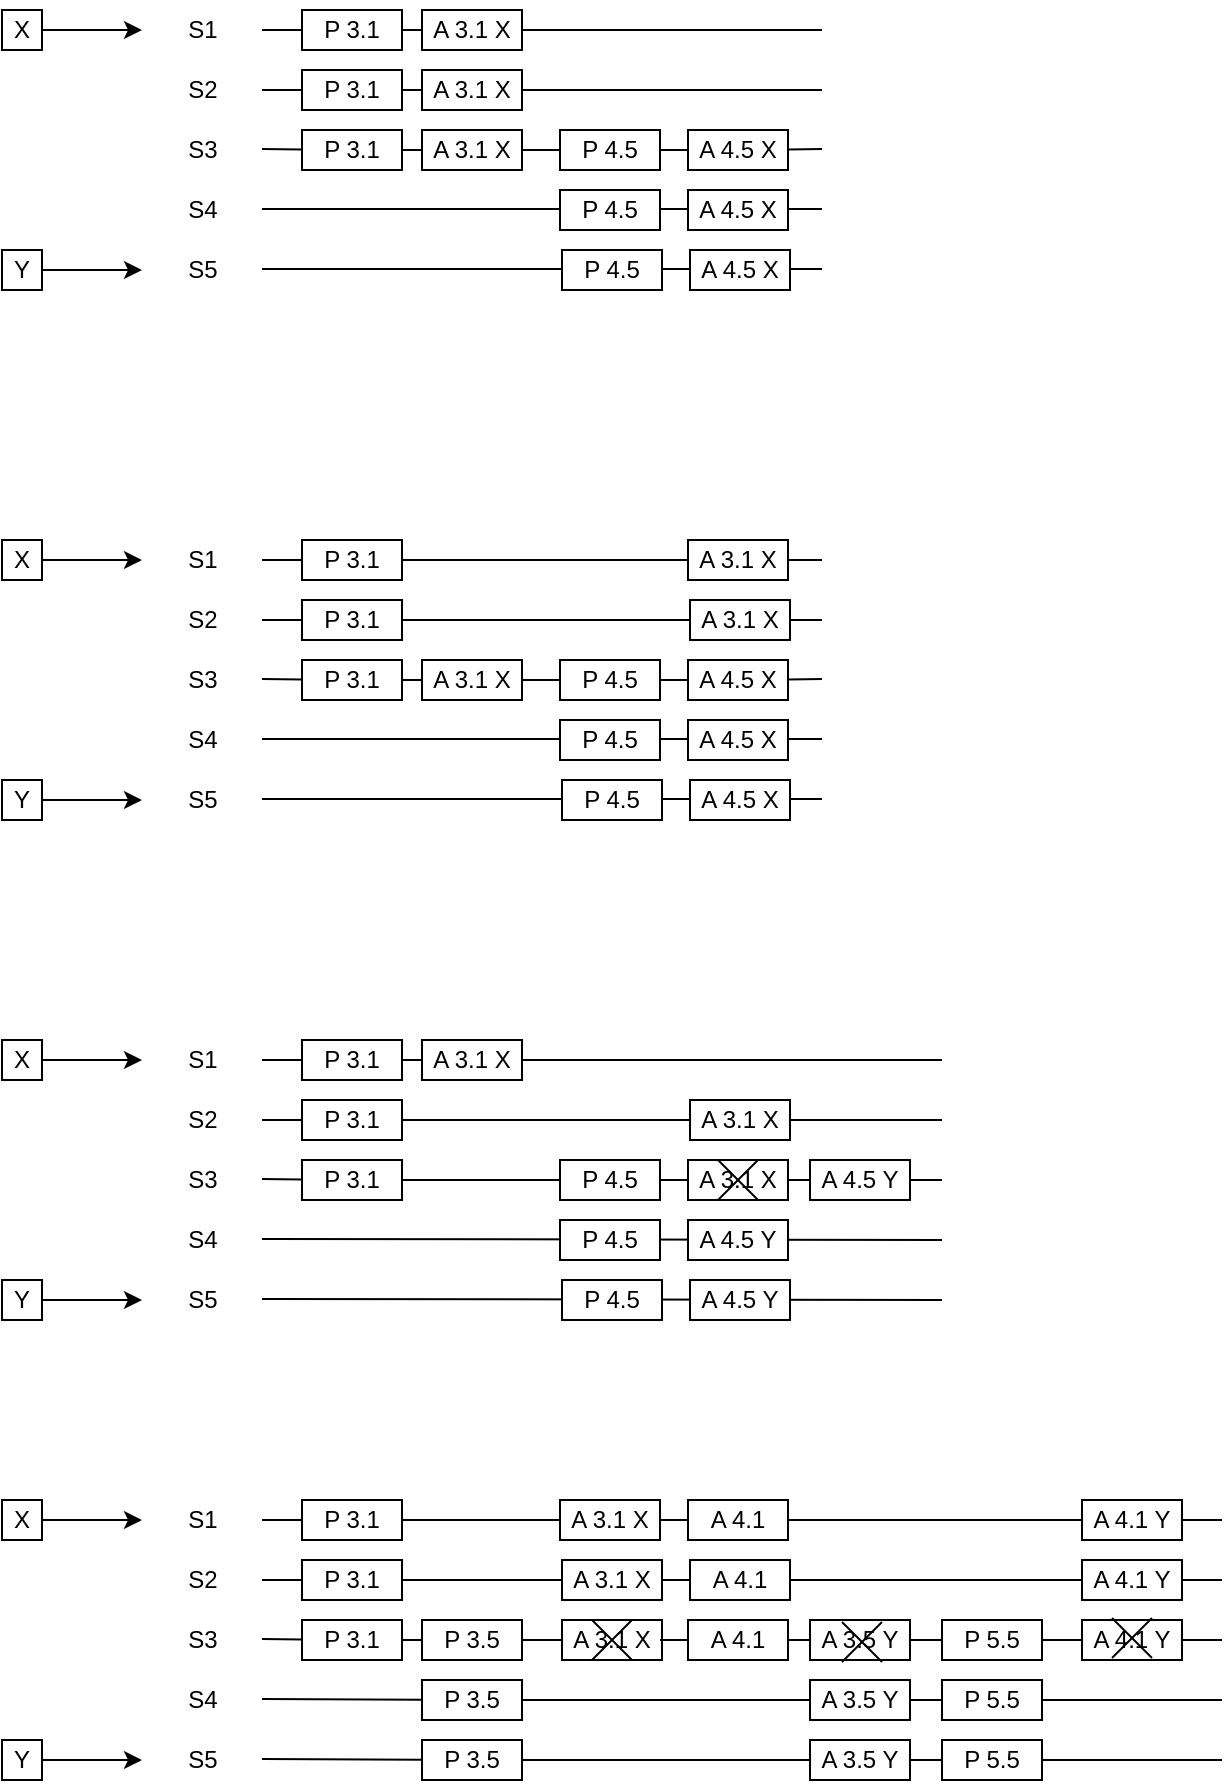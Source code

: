 <mxfile version="24.7.17">
  <diagram name="第 1 页" id="hx4WCAdyTVgNXEJozuN2">
    <mxGraphModel dx="854" dy="578" grid="1" gridSize="10" guides="1" tooltips="1" connect="1" arrows="1" fold="1" page="1" pageScale="1" pageWidth="827" pageHeight="1169" math="0" shadow="0">
      <root>
        <mxCell id="0" />
        <mxCell id="1" parent="0" />
        <mxCell id="Ie3UJ3Y90iRiVX0req6u-1" value="" style="endArrow=none;html=1;rounded=0;" edge="1" parent="1" source="Ie3UJ3Y90iRiVX0req6u-3">
          <mxGeometry width="50" height="50" relative="1" as="geometry">
            <mxPoint x="200" y="240" as="sourcePoint" />
            <mxPoint x="480" y="240" as="targetPoint" />
          </mxGeometry>
        </mxCell>
        <mxCell id="Ie3UJ3Y90iRiVX0req6u-2" value="" style="endArrow=none;html=1;rounded=0;" edge="1" parent="1" source="Ie3UJ3Y90iRiVX0req6u-7">
          <mxGeometry width="50" height="50" relative="1" as="geometry">
            <mxPoint x="200" y="270" as="sourcePoint" />
            <mxPoint x="480" y="270" as="targetPoint" />
          </mxGeometry>
        </mxCell>
        <mxCell id="Ie3UJ3Y90iRiVX0req6u-4" value="" style="endArrow=none;html=1;rounded=0;" edge="1" parent="1" target="Ie3UJ3Y90iRiVX0req6u-3">
          <mxGeometry width="50" height="50" relative="1" as="geometry">
            <mxPoint x="200" y="240" as="sourcePoint" />
            <mxPoint x="480" y="240" as="targetPoint" />
          </mxGeometry>
        </mxCell>
        <mxCell id="Ie3UJ3Y90iRiVX0req6u-3" value="P 3.1" style="rounded=0;whiteSpace=wrap;html=1;" vertex="1" parent="1">
          <mxGeometry x="220" y="230" width="50" height="20" as="geometry" />
        </mxCell>
        <mxCell id="Ie3UJ3Y90iRiVX0req6u-5" value="A 3.1 X" style="rounded=0;whiteSpace=wrap;html=1;" vertex="1" parent="1">
          <mxGeometry x="280" y="230" width="50" height="20" as="geometry" />
        </mxCell>
        <mxCell id="Ie3UJ3Y90iRiVX0req6u-8" value="" style="endArrow=none;html=1;rounded=0;" edge="1" parent="1" target="Ie3UJ3Y90iRiVX0req6u-7">
          <mxGeometry width="50" height="50" relative="1" as="geometry">
            <mxPoint x="200" y="270" as="sourcePoint" />
            <mxPoint x="480" y="270" as="targetPoint" />
          </mxGeometry>
        </mxCell>
        <mxCell id="Ie3UJ3Y90iRiVX0req6u-7" value="A 3.1 X" style="rounded=0;whiteSpace=wrap;html=1;" vertex="1" parent="1">
          <mxGeometry x="280" y="260" width="50" height="20" as="geometry" />
        </mxCell>
        <mxCell id="Ie3UJ3Y90iRiVX0req6u-10" value="" style="endArrow=none;html=1;rounded=0;" edge="1" parent="1">
          <mxGeometry width="50" height="50" relative="1" as="geometry">
            <mxPoint x="200" y="329.5" as="sourcePoint" />
            <mxPoint x="480" y="329.5" as="targetPoint" />
          </mxGeometry>
        </mxCell>
        <mxCell id="Ie3UJ3Y90iRiVX0req6u-11" value="" style="endArrow=none;html=1;rounded=0;" edge="1" parent="1">
          <mxGeometry width="50" height="50" relative="1" as="geometry">
            <mxPoint x="200" y="359.5" as="sourcePoint" />
            <mxPoint x="480" y="359.5" as="targetPoint" />
          </mxGeometry>
        </mxCell>
        <mxCell id="Ie3UJ3Y90iRiVX0req6u-6" value="P 3.1" style="rounded=0;whiteSpace=wrap;html=1;" vertex="1" parent="1">
          <mxGeometry x="220" y="260" width="50" height="20" as="geometry" />
        </mxCell>
        <mxCell id="Ie3UJ3Y90iRiVX0req6u-17" value="" style="endArrow=none;html=1;rounded=0;" edge="1" parent="1" source="Ie3UJ3Y90iRiVX0req6u-41">
          <mxGeometry width="50" height="50" relative="1" as="geometry">
            <mxPoint x="200" y="299.5" as="sourcePoint" />
            <mxPoint x="480" y="299.5" as="targetPoint" />
          </mxGeometry>
        </mxCell>
        <mxCell id="Ie3UJ3Y90iRiVX0req6u-18" value="A 3.1 X" style="rounded=0;whiteSpace=wrap;html=1;" vertex="1" parent="1">
          <mxGeometry x="280" y="290" width="50" height="20" as="geometry" />
        </mxCell>
        <mxCell id="Ie3UJ3Y90iRiVX0req6u-19" value="" style="endArrow=none;html=1;rounded=0;" edge="1" parent="1" source="Ie3UJ3Y90iRiVX0req6u-13" target="Ie3UJ3Y90iRiVX0req6u-18">
          <mxGeometry width="50" height="50" relative="1" as="geometry">
            <mxPoint x="200" y="299.5" as="sourcePoint" />
            <mxPoint x="480" y="299.5" as="targetPoint" />
          </mxGeometry>
        </mxCell>
        <mxCell id="Ie3UJ3Y90iRiVX0req6u-21" value="A 4.5 X" style="rounded=0;whiteSpace=wrap;html=1;" vertex="1" parent="1">
          <mxGeometry x="413" y="320" width="50" height="20" as="geometry" />
        </mxCell>
        <mxCell id="Ie3UJ3Y90iRiVX0req6u-22" value="P 4.5" style="rounded=0;whiteSpace=wrap;html=1;" vertex="1" parent="1">
          <mxGeometry x="349" y="320" width="50" height="20" as="geometry" />
        </mxCell>
        <mxCell id="Ie3UJ3Y90iRiVX0req6u-24" value="A 4.5 X" style="rounded=0;whiteSpace=wrap;html=1;" vertex="1" parent="1">
          <mxGeometry x="414" y="350" width="50" height="20" as="geometry" />
        </mxCell>
        <mxCell id="Ie3UJ3Y90iRiVX0req6u-25" value="P 4.5" style="rounded=0;whiteSpace=wrap;html=1;" vertex="1" parent="1">
          <mxGeometry x="350" y="350" width="50" height="20" as="geometry" />
        </mxCell>
        <mxCell id="Ie3UJ3Y90iRiVX0req6u-26" value="S1" style="text;html=1;align=center;verticalAlign=middle;resizable=0;points=[];autosize=1;strokeColor=none;fillColor=none;" vertex="1" parent="1">
          <mxGeometry x="150" y="225" width="40" height="30" as="geometry" />
        </mxCell>
        <mxCell id="Ie3UJ3Y90iRiVX0req6u-30" value="S2" style="text;html=1;align=center;verticalAlign=middle;resizable=0;points=[];autosize=1;strokeColor=none;fillColor=none;" vertex="1" parent="1">
          <mxGeometry x="150" y="255" width="40" height="30" as="geometry" />
        </mxCell>
        <mxCell id="Ie3UJ3Y90iRiVX0req6u-31" value="S3" style="text;html=1;align=center;verticalAlign=middle;resizable=0;points=[];autosize=1;strokeColor=none;fillColor=none;" vertex="1" parent="1">
          <mxGeometry x="150" y="285" width="40" height="30" as="geometry" />
        </mxCell>
        <mxCell id="Ie3UJ3Y90iRiVX0req6u-32" value="S4" style="text;html=1;align=center;verticalAlign=middle;resizable=0;points=[];autosize=1;strokeColor=none;fillColor=none;" vertex="1" parent="1">
          <mxGeometry x="150" y="315" width="40" height="30" as="geometry" />
        </mxCell>
        <mxCell id="Ie3UJ3Y90iRiVX0req6u-33" value="S5" style="text;html=1;align=center;verticalAlign=middle;resizable=0;points=[];autosize=1;strokeColor=none;fillColor=none;" vertex="1" parent="1">
          <mxGeometry x="150" y="345" width="40" height="30" as="geometry" />
        </mxCell>
        <mxCell id="Ie3UJ3Y90iRiVX0req6u-34" value="X" style="rounded=0;whiteSpace=wrap;html=1;" vertex="1" parent="1">
          <mxGeometry x="70" y="230" width="20" height="20" as="geometry" />
        </mxCell>
        <mxCell id="Ie3UJ3Y90iRiVX0req6u-35" value="Y" style="rounded=0;whiteSpace=wrap;html=1;" vertex="1" parent="1">
          <mxGeometry x="70" y="350" width="20" height="20" as="geometry" />
        </mxCell>
        <mxCell id="Ie3UJ3Y90iRiVX0req6u-36" value="" style="endArrow=classic;html=1;rounded=0;exitX=1;exitY=0.5;exitDx=0;exitDy=0;" edge="1" parent="1" source="Ie3UJ3Y90iRiVX0req6u-34">
          <mxGeometry width="50" height="50" relative="1" as="geometry">
            <mxPoint x="200" y="180" as="sourcePoint" />
            <mxPoint x="140" y="240" as="targetPoint" />
          </mxGeometry>
        </mxCell>
        <mxCell id="Ie3UJ3Y90iRiVX0req6u-37" value="" style="endArrow=classic;html=1;rounded=0;exitX=1;exitY=0.5;exitDx=0;exitDy=0;" edge="1" parent="1" source="Ie3UJ3Y90iRiVX0req6u-35">
          <mxGeometry width="50" height="50" relative="1" as="geometry">
            <mxPoint x="100" y="255" as="sourcePoint" />
            <mxPoint x="140" y="360" as="targetPoint" />
          </mxGeometry>
        </mxCell>
        <mxCell id="Ie3UJ3Y90iRiVX0req6u-38" value="" style="endArrow=none;html=1;rounded=0;" edge="1" parent="1" target="Ie3UJ3Y90iRiVX0req6u-13">
          <mxGeometry width="50" height="50" relative="1" as="geometry">
            <mxPoint x="200" y="299.5" as="sourcePoint" />
            <mxPoint x="414" y="300" as="targetPoint" />
          </mxGeometry>
        </mxCell>
        <mxCell id="Ie3UJ3Y90iRiVX0req6u-13" value="P 3.1" style="rounded=0;whiteSpace=wrap;html=1;" vertex="1" parent="1">
          <mxGeometry x="220" y="290" width="50" height="20" as="geometry" />
        </mxCell>
        <mxCell id="Ie3UJ3Y90iRiVX0req6u-40" value="" style="endArrow=none;html=1;rounded=0;" edge="1" parent="1" source="Ie3UJ3Y90iRiVX0req6u-18" target="Ie3UJ3Y90iRiVX0req6u-39">
          <mxGeometry width="50" height="50" relative="1" as="geometry">
            <mxPoint x="330" y="300" as="sourcePoint" />
            <mxPoint x="480" y="299.5" as="targetPoint" />
          </mxGeometry>
        </mxCell>
        <mxCell id="Ie3UJ3Y90iRiVX0req6u-39" value="P 4.5" style="rounded=0;whiteSpace=wrap;html=1;" vertex="1" parent="1">
          <mxGeometry x="349" y="290" width="50" height="20" as="geometry" />
        </mxCell>
        <mxCell id="Ie3UJ3Y90iRiVX0req6u-42" value="" style="endArrow=none;html=1;rounded=0;" edge="1" parent="1" source="Ie3UJ3Y90iRiVX0req6u-39" target="Ie3UJ3Y90iRiVX0req6u-41">
          <mxGeometry width="50" height="50" relative="1" as="geometry">
            <mxPoint x="399" y="300" as="sourcePoint" />
            <mxPoint x="480" y="299.5" as="targetPoint" />
          </mxGeometry>
        </mxCell>
        <mxCell id="Ie3UJ3Y90iRiVX0req6u-41" value="A 4.5 X" style="rounded=0;whiteSpace=wrap;html=1;" vertex="1" parent="1">
          <mxGeometry x="413" y="290" width="50" height="20" as="geometry" />
        </mxCell>
        <mxCell id="Ie3UJ3Y90iRiVX0req6u-43" value="" style="endArrow=none;html=1;rounded=0;" edge="1" parent="1" source="Ie3UJ3Y90iRiVX0req6u-47">
          <mxGeometry width="50" height="50" relative="1" as="geometry">
            <mxPoint x="200" y="505" as="sourcePoint" />
            <mxPoint x="480" y="505" as="targetPoint" />
          </mxGeometry>
        </mxCell>
        <mxCell id="Ie3UJ3Y90iRiVX0req6u-44" value="" style="endArrow=none;html=1;rounded=0;" edge="1" parent="1" source="Ie3UJ3Y90iRiVX0req6u-49">
          <mxGeometry width="50" height="50" relative="1" as="geometry">
            <mxPoint x="200" y="535" as="sourcePoint" />
            <mxPoint x="480" y="535" as="targetPoint" />
          </mxGeometry>
        </mxCell>
        <mxCell id="Ie3UJ3Y90iRiVX0req6u-45" value="" style="endArrow=none;html=1;rounded=0;" edge="1" parent="1" target="Ie3UJ3Y90iRiVX0req6u-46">
          <mxGeometry width="50" height="50" relative="1" as="geometry">
            <mxPoint x="200" y="505" as="sourcePoint" />
            <mxPoint x="480" y="505" as="targetPoint" />
          </mxGeometry>
        </mxCell>
        <mxCell id="Ie3UJ3Y90iRiVX0req6u-46" value="P 3.1" style="rounded=0;whiteSpace=wrap;html=1;" vertex="1" parent="1">
          <mxGeometry x="220" y="495" width="50" height="20" as="geometry" />
        </mxCell>
        <mxCell id="Ie3UJ3Y90iRiVX0req6u-48" value="" style="endArrow=none;html=1;rounded=0;" edge="1" parent="1" target="Ie3UJ3Y90iRiVX0req6u-49">
          <mxGeometry width="50" height="50" relative="1" as="geometry">
            <mxPoint x="200" y="535" as="sourcePoint" />
            <mxPoint x="480" y="535" as="targetPoint" />
          </mxGeometry>
        </mxCell>
        <mxCell id="Ie3UJ3Y90iRiVX0req6u-49" value="A 3.1 X" style="rounded=0;whiteSpace=wrap;html=1;" vertex="1" parent="1">
          <mxGeometry x="414" y="525" width="50" height="20" as="geometry" />
        </mxCell>
        <mxCell id="Ie3UJ3Y90iRiVX0req6u-50" value="" style="endArrow=none;html=1;rounded=0;" edge="1" parent="1">
          <mxGeometry width="50" height="50" relative="1" as="geometry">
            <mxPoint x="200" y="594.5" as="sourcePoint" />
            <mxPoint x="480" y="594.5" as="targetPoint" />
          </mxGeometry>
        </mxCell>
        <mxCell id="Ie3UJ3Y90iRiVX0req6u-51" value="" style="endArrow=none;html=1;rounded=0;" edge="1" parent="1">
          <mxGeometry width="50" height="50" relative="1" as="geometry">
            <mxPoint x="200" y="624.5" as="sourcePoint" />
            <mxPoint x="480" y="624.5" as="targetPoint" />
          </mxGeometry>
        </mxCell>
        <mxCell id="Ie3UJ3Y90iRiVX0req6u-52" value="P 3.1" style="rounded=0;whiteSpace=wrap;html=1;" vertex="1" parent="1">
          <mxGeometry x="220" y="525" width="50" height="20" as="geometry" />
        </mxCell>
        <mxCell id="Ie3UJ3Y90iRiVX0req6u-53" value="" style="endArrow=none;html=1;rounded=0;" edge="1" parent="1" source="Ie3UJ3Y90iRiVX0req6u-74">
          <mxGeometry width="50" height="50" relative="1" as="geometry">
            <mxPoint x="200" y="564.5" as="sourcePoint" />
            <mxPoint x="480" y="564.5" as="targetPoint" />
          </mxGeometry>
        </mxCell>
        <mxCell id="Ie3UJ3Y90iRiVX0req6u-54" value="A 3.1 X" style="rounded=0;whiteSpace=wrap;html=1;" vertex="1" parent="1">
          <mxGeometry x="280" y="555" width="50" height="20" as="geometry" />
        </mxCell>
        <mxCell id="Ie3UJ3Y90iRiVX0req6u-55" value="" style="endArrow=none;html=1;rounded=0;" edge="1" parent="1" source="Ie3UJ3Y90iRiVX0req6u-70" target="Ie3UJ3Y90iRiVX0req6u-54">
          <mxGeometry width="50" height="50" relative="1" as="geometry">
            <mxPoint x="200" y="564.5" as="sourcePoint" />
            <mxPoint x="480" y="564.5" as="targetPoint" />
          </mxGeometry>
        </mxCell>
        <mxCell id="Ie3UJ3Y90iRiVX0req6u-56" value="A 4.5 X" style="rounded=0;whiteSpace=wrap;html=1;" vertex="1" parent="1">
          <mxGeometry x="413" y="585" width="50" height="20" as="geometry" />
        </mxCell>
        <mxCell id="Ie3UJ3Y90iRiVX0req6u-57" value="P 4.5" style="rounded=0;whiteSpace=wrap;html=1;" vertex="1" parent="1">
          <mxGeometry x="349" y="585" width="50" height="20" as="geometry" />
        </mxCell>
        <mxCell id="Ie3UJ3Y90iRiVX0req6u-58" value="A 4.5 X" style="rounded=0;whiteSpace=wrap;html=1;" vertex="1" parent="1">
          <mxGeometry x="414" y="615" width="50" height="20" as="geometry" />
        </mxCell>
        <mxCell id="Ie3UJ3Y90iRiVX0req6u-59" value="P 4.5" style="rounded=0;whiteSpace=wrap;html=1;" vertex="1" parent="1">
          <mxGeometry x="350" y="615" width="50" height="20" as="geometry" />
        </mxCell>
        <mxCell id="Ie3UJ3Y90iRiVX0req6u-60" value="S1" style="text;html=1;align=center;verticalAlign=middle;resizable=0;points=[];autosize=1;strokeColor=none;fillColor=none;" vertex="1" parent="1">
          <mxGeometry x="150" y="490" width="40" height="30" as="geometry" />
        </mxCell>
        <mxCell id="Ie3UJ3Y90iRiVX0req6u-61" value="S2" style="text;html=1;align=center;verticalAlign=middle;resizable=0;points=[];autosize=1;strokeColor=none;fillColor=none;" vertex="1" parent="1">
          <mxGeometry x="150" y="520" width="40" height="30" as="geometry" />
        </mxCell>
        <mxCell id="Ie3UJ3Y90iRiVX0req6u-62" value="S3" style="text;html=1;align=center;verticalAlign=middle;resizable=0;points=[];autosize=1;strokeColor=none;fillColor=none;" vertex="1" parent="1">
          <mxGeometry x="150" y="550" width="40" height="30" as="geometry" />
        </mxCell>
        <mxCell id="Ie3UJ3Y90iRiVX0req6u-63" value="S4" style="text;html=1;align=center;verticalAlign=middle;resizable=0;points=[];autosize=1;strokeColor=none;fillColor=none;" vertex="1" parent="1">
          <mxGeometry x="150" y="580" width="40" height="30" as="geometry" />
        </mxCell>
        <mxCell id="Ie3UJ3Y90iRiVX0req6u-64" value="S5" style="text;html=1;align=center;verticalAlign=middle;resizable=0;points=[];autosize=1;strokeColor=none;fillColor=none;" vertex="1" parent="1">
          <mxGeometry x="150" y="610" width="40" height="30" as="geometry" />
        </mxCell>
        <mxCell id="Ie3UJ3Y90iRiVX0req6u-65" value="X" style="rounded=0;whiteSpace=wrap;html=1;" vertex="1" parent="1">
          <mxGeometry x="70" y="495" width="20" height="20" as="geometry" />
        </mxCell>
        <mxCell id="Ie3UJ3Y90iRiVX0req6u-66" value="Y" style="rounded=0;whiteSpace=wrap;html=1;" vertex="1" parent="1">
          <mxGeometry x="70" y="615" width="20" height="20" as="geometry" />
        </mxCell>
        <mxCell id="Ie3UJ3Y90iRiVX0req6u-67" value="" style="endArrow=classic;html=1;rounded=0;exitX=1;exitY=0.5;exitDx=0;exitDy=0;" edge="1" parent="1" source="Ie3UJ3Y90iRiVX0req6u-65">
          <mxGeometry width="50" height="50" relative="1" as="geometry">
            <mxPoint x="200" y="445" as="sourcePoint" />
            <mxPoint x="140" y="505" as="targetPoint" />
          </mxGeometry>
        </mxCell>
        <mxCell id="Ie3UJ3Y90iRiVX0req6u-68" value="" style="endArrow=classic;html=1;rounded=0;exitX=1;exitY=0.5;exitDx=0;exitDy=0;" edge="1" parent="1" source="Ie3UJ3Y90iRiVX0req6u-66">
          <mxGeometry width="50" height="50" relative="1" as="geometry">
            <mxPoint x="100" y="520" as="sourcePoint" />
            <mxPoint x="140" y="625" as="targetPoint" />
          </mxGeometry>
        </mxCell>
        <mxCell id="Ie3UJ3Y90iRiVX0req6u-69" value="" style="endArrow=none;html=1;rounded=0;" edge="1" parent="1" target="Ie3UJ3Y90iRiVX0req6u-70">
          <mxGeometry width="50" height="50" relative="1" as="geometry">
            <mxPoint x="200" y="564.5" as="sourcePoint" />
            <mxPoint x="414" y="565" as="targetPoint" />
          </mxGeometry>
        </mxCell>
        <mxCell id="Ie3UJ3Y90iRiVX0req6u-70" value="P 3.1" style="rounded=0;whiteSpace=wrap;html=1;" vertex="1" parent="1">
          <mxGeometry x="220" y="555" width="50" height="20" as="geometry" />
        </mxCell>
        <mxCell id="Ie3UJ3Y90iRiVX0req6u-71" value="" style="endArrow=none;html=1;rounded=0;" edge="1" parent="1" source="Ie3UJ3Y90iRiVX0req6u-54" target="Ie3UJ3Y90iRiVX0req6u-72">
          <mxGeometry width="50" height="50" relative="1" as="geometry">
            <mxPoint x="330" y="565" as="sourcePoint" />
            <mxPoint x="480" y="564.5" as="targetPoint" />
          </mxGeometry>
        </mxCell>
        <mxCell id="Ie3UJ3Y90iRiVX0req6u-72" value="P 4.5" style="rounded=0;whiteSpace=wrap;html=1;" vertex="1" parent="1">
          <mxGeometry x="349" y="555" width="50" height="20" as="geometry" />
        </mxCell>
        <mxCell id="Ie3UJ3Y90iRiVX0req6u-73" value="" style="endArrow=none;html=1;rounded=0;" edge="1" parent="1" source="Ie3UJ3Y90iRiVX0req6u-72" target="Ie3UJ3Y90iRiVX0req6u-74">
          <mxGeometry width="50" height="50" relative="1" as="geometry">
            <mxPoint x="399" y="565" as="sourcePoint" />
            <mxPoint x="480" y="564.5" as="targetPoint" />
          </mxGeometry>
        </mxCell>
        <mxCell id="Ie3UJ3Y90iRiVX0req6u-74" value="A 4.5 X" style="rounded=0;whiteSpace=wrap;html=1;" vertex="1" parent="1">
          <mxGeometry x="413" y="555" width="50" height="20" as="geometry" />
        </mxCell>
        <mxCell id="Ie3UJ3Y90iRiVX0req6u-75" value="" style="endArrow=none;html=1;rounded=0;" edge="1" parent="1" source="Ie3UJ3Y90iRiVX0req6u-46" target="Ie3UJ3Y90iRiVX0req6u-47">
          <mxGeometry width="50" height="50" relative="1" as="geometry">
            <mxPoint x="270" y="505" as="sourcePoint" />
            <mxPoint x="480" y="505" as="targetPoint" />
          </mxGeometry>
        </mxCell>
        <mxCell id="Ie3UJ3Y90iRiVX0req6u-47" value="A 3.1 X" style="rounded=0;whiteSpace=wrap;html=1;" vertex="1" parent="1">
          <mxGeometry x="413" y="495" width="50" height="20" as="geometry" />
        </mxCell>
        <mxCell id="Ie3UJ3Y90iRiVX0req6u-109" value="" style="endArrow=none;html=1;rounded=0;" edge="1" parent="1" source="Ie3UJ3Y90iRiVX0req6u-141">
          <mxGeometry width="50" height="50" relative="1" as="geometry">
            <mxPoint x="200" y="755" as="sourcePoint" />
            <mxPoint x="540" y="755" as="targetPoint" />
          </mxGeometry>
        </mxCell>
        <mxCell id="Ie3UJ3Y90iRiVX0req6u-110" value="" style="endArrow=none;html=1;rounded=0;" edge="1" parent="1" source="Ie3UJ3Y90iRiVX0req6u-114">
          <mxGeometry width="50" height="50" relative="1" as="geometry">
            <mxPoint x="200" y="785" as="sourcePoint" />
            <mxPoint x="540" y="785" as="targetPoint" />
          </mxGeometry>
        </mxCell>
        <mxCell id="Ie3UJ3Y90iRiVX0req6u-111" value="" style="endArrow=none;html=1;rounded=0;" edge="1" parent="1" target="Ie3UJ3Y90iRiVX0req6u-112">
          <mxGeometry width="50" height="50" relative="1" as="geometry">
            <mxPoint x="200" y="755" as="sourcePoint" />
            <mxPoint x="480" y="755" as="targetPoint" />
          </mxGeometry>
        </mxCell>
        <mxCell id="Ie3UJ3Y90iRiVX0req6u-112" value="P 3.1" style="rounded=0;whiteSpace=wrap;html=1;" vertex="1" parent="1">
          <mxGeometry x="220" y="745" width="50" height="20" as="geometry" />
        </mxCell>
        <mxCell id="Ie3UJ3Y90iRiVX0req6u-113" value="" style="endArrow=none;html=1;rounded=0;" edge="1" parent="1" target="Ie3UJ3Y90iRiVX0req6u-114">
          <mxGeometry width="50" height="50" relative="1" as="geometry">
            <mxPoint x="200" y="785" as="sourcePoint" />
            <mxPoint x="480" y="785" as="targetPoint" />
          </mxGeometry>
        </mxCell>
        <mxCell id="Ie3UJ3Y90iRiVX0req6u-114" value="A 3.1 X" style="rounded=0;whiteSpace=wrap;html=1;" vertex="1" parent="1">
          <mxGeometry x="414" y="775" width="50" height="20" as="geometry" />
        </mxCell>
        <mxCell id="Ie3UJ3Y90iRiVX0req6u-115" value="" style="endArrow=none;html=1;rounded=0;" edge="1" parent="1">
          <mxGeometry width="50" height="50" relative="1" as="geometry">
            <mxPoint x="200" y="844.5" as="sourcePoint" />
            <mxPoint x="540" y="845" as="targetPoint" />
          </mxGeometry>
        </mxCell>
        <mxCell id="Ie3UJ3Y90iRiVX0req6u-116" value="" style="endArrow=none;html=1;rounded=0;" edge="1" parent="1">
          <mxGeometry width="50" height="50" relative="1" as="geometry">
            <mxPoint x="200" y="874.5" as="sourcePoint" />
            <mxPoint x="540" y="875" as="targetPoint" />
          </mxGeometry>
        </mxCell>
        <mxCell id="Ie3UJ3Y90iRiVX0req6u-117" value="P 3.1" style="rounded=0;whiteSpace=wrap;html=1;" vertex="1" parent="1">
          <mxGeometry x="220" y="775" width="50" height="20" as="geometry" />
        </mxCell>
        <mxCell id="Ie3UJ3Y90iRiVX0req6u-120" value="" style="endArrow=none;html=1;rounded=0;" edge="1" parent="1" source="Ie3UJ3Y90iRiVX0req6u-135">
          <mxGeometry width="50" height="50" relative="1" as="geometry">
            <mxPoint x="200" y="814.5" as="sourcePoint" />
            <mxPoint x="330" y="815" as="targetPoint" />
          </mxGeometry>
        </mxCell>
        <mxCell id="Ie3UJ3Y90iRiVX0req6u-121" value="A 4.5 Y" style="rounded=0;whiteSpace=wrap;html=1;" vertex="1" parent="1">
          <mxGeometry x="413" y="835" width="50" height="20" as="geometry" />
        </mxCell>
        <mxCell id="Ie3UJ3Y90iRiVX0req6u-122" value="P 4.5" style="rounded=0;whiteSpace=wrap;html=1;" vertex="1" parent="1">
          <mxGeometry x="349" y="835" width="50" height="20" as="geometry" />
        </mxCell>
        <mxCell id="Ie3UJ3Y90iRiVX0req6u-123" value="A 4.5 Y" style="rounded=0;whiteSpace=wrap;html=1;" vertex="1" parent="1">
          <mxGeometry x="414" y="865" width="50" height="20" as="geometry" />
        </mxCell>
        <mxCell id="Ie3UJ3Y90iRiVX0req6u-124" value="P 4.5" style="rounded=0;whiteSpace=wrap;html=1;" vertex="1" parent="1">
          <mxGeometry x="350" y="865" width="50" height="20" as="geometry" />
        </mxCell>
        <mxCell id="Ie3UJ3Y90iRiVX0req6u-125" value="S1" style="text;html=1;align=center;verticalAlign=middle;resizable=0;points=[];autosize=1;strokeColor=none;fillColor=none;" vertex="1" parent="1">
          <mxGeometry x="150" y="740" width="40" height="30" as="geometry" />
        </mxCell>
        <mxCell id="Ie3UJ3Y90iRiVX0req6u-126" value="S2" style="text;html=1;align=center;verticalAlign=middle;resizable=0;points=[];autosize=1;strokeColor=none;fillColor=none;" vertex="1" parent="1">
          <mxGeometry x="150" y="770" width="40" height="30" as="geometry" />
        </mxCell>
        <mxCell id="Ie3UJ3Y90iRiVX0req6u-127" value="S3" style="text;html=1;align=center;verticalAlign=middle;resizable=0;points=[];autosize=1;strokeColor=none;fillColor=none;" vertex="1" parent="1">
          <mxGeometry x="150" y="800" width="40" height="30" as="geometry" />
        </mxCell>
        <mxCell id="Ie3UJ3Y90iRiVX0req6u-128" value="S4" style="text;html=1;align=center;verticalAlign=middle;resizable=0;points=[];autosize=1;strokeColor=none;fillColor=none;" vertex="1" parent="1">
          <mxGeometry x="150" y="830" width="40" height="30" as="geometry" />
        </mxCell>
        <mxCell id="Ie3UJ3Y90iRiVX0req6u-129" value="S5" style="text;html=1;align=center;verticalAlign=middle;resizable=0;points=[];autosize=1;strokeColor=none;fillColor=none;" vertex="1" parent="1">
          <mxGeometry x="150" y="860" width="40" height="30" as="geometry" />
        </mxCell>
        <mxCell id="Ie3UJ3Y90iRiVX0req6u-130" value="X" style="rounded=0;whiteSpace=wrap;html=1;" vertex="1" parent="1">
          <mxGeometry x="70" y="745" width="20" height="20" as="geometry" />
        </mxCell>
        <mxCell id="Ie3UJ3Y90iRiVX0req6u-131" value="Y" style="rounded=0;whiteSpace=wrap;html=1;" vertex="1" parent="1">
          <mxGeometry x="70" y="865" width="20" height="20" as="geometry" />
        </mxCell>
        <mxCell id="Ie3UJ3Y90iRiVX0req6u-132" value="" style="endArrow=classic;html=1;rounded=0;exitX=1;exitY=0.5;exitDx=0;exitDy=0;" edge="1" parent="1" source="Ie3UJ3Y90iRiVX0req6u-130">
          <mxGeometry width="50" height="50" relative="1" as="geometry">
            <mxPoint x="200" y="695" as="sourcePoint" />
            <mxPoint x="140" y="755" as="targetPoint" />
          </mxGeometry>
        </mxCell>
        <mxCell id="Ie3UJ3Y90iRiVX0req6u-133" value="" style="endArrow=classic;html=1;rounded=0;exitX=1;exitY=0.5;exitDx=0;exitDy=0;" edge="1" parent="1" source="Ie3UJ3Y90iRiVX0req6u-131">
          <mxGeometry width="50" height="50" relative="1" as="geometry">
            <mxPoint x="100" y="770" as="sourcePoint" />
            <mxPoint x="140" y="875" as="targetPoint" />
          </mxGeometry>
        </mxCell>
        <mxCell id="Ie3UJ3Y90iRiVX0req6u-134" value="" style="endArrow=none;html=1;rounded=0;" edge="1" parent="1" target="Ie3UJ3Y90iRiVX0req6u-135">
          <mxGeometry width="50" height="50" relative="1" as="geometry">
            <mxPoint x="200" y="814.5" as="sourcePoint" />
            <mxPoint x="414" y="815" as="targetPoint" />
          </mxGeometry>
        </mxCell>
        <mxCell id="Ie3UJ3Y90iRiVX0req6u-135" value="P 3.1" style="rounded=0;whiteSpace=wrap;html=1;" vertex="1" parent="1">
          <mxGeometry x="220" y="805" width="50" height="20" as="geometry" />
        </mxCell>
        <mxCell id="Ie3UJ3Y90iRiVX0req6u-136" value="" style="endArrow=none;html=1;rounded=0;" edge="1" parent="1" target="Ie3UJ3Y90iRiVX0req6u-137">
          <mxGeometry width="50" height="50" relative="1" as="geometry">
            <mxPoint x="330" y="815" as="sourcePoint" />
            <mxPoint x="480" y="814.5" as="targetPoint" />
          </mxGeometry>
        </mxCell>
        <mxCell id="Ie3UJ3Y90iRiVX0req6u-137" value="P 4.5" style="rounded=0;whiteSpace=wrap;html=1;" vertex="1" parent="1">
          <mxGeometry x="349" y="805" width="50" height="20" as="geometry" />
        </mxCell>
        <mxCell id="Ie3UJ3Y90iRiVX0req6u-138" value="" style="endArrow=none;html=1;rounded=0;" edge="1" parent="1" source="Ie3UJ3Y90iRiVX0req6u-145">
          <mxGeometry width="50" height="50" relative="1" as="geometry">
            <mxPoint x="399" y="815" as="sourcePoint" />
            <mxPoint x="540" y="815" as="targetPoint" />
          </mxGeometry>
        </mxCell>
        <mxCell id="Ie3UJ3Y90iRiVX0req6u-140" value="" style="endArrow=none;html=1;rounded=0;" edge="1" parent="1" source="Ie3UJ3Y90iRiVX0req6u-112" target="Ie3UJ3Y90iRiVX0req6u-141">
          <mxGeometry width="50" height="50" relative="1" as="geometry">
            <mxPoint x="270" y="755" as="sourcePoint" />
            <mxPoint x="480" y="755" as="targetPoint" />
          </mxGeometry>
        </mxCell>
        <mxCell id="Ie3UJ3Y90iRiVX0req6u-141" value="A 3.1 X" style="rounded=0;whiteSpace=wrap;html=1;" vertex="1" parent="1">
          <mxGeometry x="280" y="745" width="50" height="20" as="geometry" />
        </mxCell>
        <mxCell id="Ie3UJ3Y90iRiVX0req6u-146" value="" style="endArrow=none;html=1;rounded=0;" edge="1" parent="1" source="Ie3UJ3Y90iRiVX0req6u-137" target="Ie3UJ3Y90iRiVX0req6u-145">
          <mxGeometry width="50" height="50" relative="1" as="geometry">
            <mxPoint x="399" y="815" as="sourcePoint" />
            <mxPoint x="540" y="815" as="targetPoint" />
          </mxGeometry>
        </mxCell>
        <mxCell id="Ie3UJ3Y90iRiVX0req6u-145" value="A 4.5 Y" style="rounded=0;whiteSpace=wrap;html=1;" vertex="1" parent="1">
          <mxGeometry x="474" y="805" width="50" height="20" as="geometry" />
        </mxCell>
        <mxCell id="Ie3UJ3Y90iRiVX0req6u-139" value="A 3.1 X" style="rounded=0;whiteSpace=wrap;html=1;shadow=0;" vertex="1" parent="1">
          <mxGeometry x="413" y="805" width="50" height="20" as="geometry" />
        </mxCell>
        <mxCell id="Ie3UJ3Y90iRiVX0req6u-149" value="" style="group" vertex="1" connectable="0" parent="1">
          <mxGeometry x="428" y="805" width="20" height="20" as="geometry" />
        </mxCell>
        <mxCell id="Ie3UJ3Y90iRiVX0req6u-147" value="" style="endArrow=none;html=1;rounded=0;" edge="1" parent="Ie3UJ3Y90iRiVX0req6u-149">
          <mxGeometry width="50" height="50" relative="1" as="geometry">
            <mxPoint y="20" as="sourcePoint" />
            <mxPoint x="20" as="targetPoint" />
          </mxGeometry>
        </mxCell>
        <mxCell id="Ie3UJ3Y90iRiVX0req6u-148" value="" style="endArrow=none;html=1;rounded=0;" edge="1" parent="Ie3UJ3Y90iRiVX0req6u-149">
          <mxGeometry width="50" height="50" relative="1" as="geometry">
            <mxPoint x="20" y="20" as="sourcePoint" />
            <mxPoint as="targetPoint" />
          </mxGeometry>
        </mxCell>
        <mxCell id="Ie3UJ3Y90iRiVX0req6u-150" value="" style="endArrow=none;html=1;rounded=0;" edge="1" parent="1" source="Ie3UJ3Y90iRiVX0req6u-179">
          <mxGeometry width="50" height="50" relative="1" as="geometry">
            <mxPoint x="200" y="985" as="sourcePoint" />
            <mxPoint x="680" y="985" as="targetPoint" />
          </mxGeometry>
        </mxCell>
        <mxCell id="Ie3UJ3Y90iRiVX0req6u-151" value="" style="endArrow=none;html=1;rounded=0;" edge="1" parent="1" source="Ie3UJ3Y90iRiVX0req6u-205">
          <mxGeometry width="50" height="50" relative="1" as="geometry">
            <mxPoint x="200" y="1015" as="sourcePoint" />
            <mxPoint x="680" y="1015" as="targetPoint" />
          </mxGeometry>
        </mxCell>
        <mxCell id="Ie3UJ3Y90iRiVX0req6u-152" value="" style="endArrow=none;html=1;rounded=0;" edge="1" parent="1" target="Ie3UJ3Y90iRiVX0req6u-153">
          <mxGeometry width="50" height="50" relative="1" as="geometry">
            <mxPoint x="200" y="985" as="sourcePoint" />
            <mxPoint x="480" y="985" as="targetPoint" />
          </mxGeometry>
        </mxCell>
        <mxCell id="Ie3UJ3Y90iRiVX0req6u-153" value="P 3.1" style="rounded=0;whiteSpace=wrap;html=1;" vertex="1" parent="1">
          <mxGeometry x="220" y="975" width="50" height="20" as="geometry" />
        </mxCell>
        <mxCell id="Ie3UJ3Y90iRiVX0req6u-154" value="" style="endArrow=none;html=1;rounded=0;" edge="1" parent="1" target="Ie3UJ3Y90iRiVX0req6u-155">
          <mxGeometry width="50" height="50" relative="1" as="geometry">
            <mxPoint x="200" y="1015" as="sourcePoint" />
            <mxPoint x="480" y="1015" as="targetPoint" />
          </mxGeometry>
        </mxCell>
        <mxCell id="Ie3UJ3Y90iRiVX0req6u-155" value="A 3.1 X" style="rounded=0;whiteSpace=wrap;html=1;" vertex="1" parent="1">
          <mxGeometry x="350" y="1005" width="50" height="20" as="geometry" />
        </mxCell>
        <mxCell id="Ie3UJ3Y90iRiVX0req6u-156" value="" style="endArrow=none;html=1;rounded=0;" edge="1" parent="1" source="Ie3UJ3Y90iRiVX0req6u-209">
          <mxGeometry width="50" height="50" relative="1" as="geometry">
            <mxPoint x="200" y="1074.5" as="sourcePoint" />
            <mxPoint x="680" y="1075" as="targetPoint" />
          </mxGeometry>
        </mxCell>
        <mxCell id="Ie3UJ3Y90iRiVX0req6u-157" value="" style="endArrow=none;html=1;rounded=0;" edge="1" parent="1" source="Ie3UJ3Y90iRiVX0req6u-201">
          <mxGeometry width="50" height="50" relative="1" as="geometry">
            <mxPoint x="200" y="1104.5" as="sourcePoint" />
            <mxPoint x="680" y="1105" as="targetPoint" />
          </mxGeometry>
        </mxCell>
        <mxCell id="Ie3UJ3Y90iRiVX0req6u-158" value="P 3.1" style="rounded=0;whiteSpace=wrap;html=1;" vertex="1" parent="1">
          <mxGeometry x="220" y="1005" width="50" height="20" as="geometry" />
        </mxCell>
        <mxCell id="Ie3UJ3Y90iRiVX0req6u-159" value="" style="endArrow=none;html=1;rounded=0;" edge="1" parent="1" source="Ie3UJ3Y90iRiVX0req6u-186">
          <mxGeometry width="50" height="50" relative="1" as="geometry">
            <mxPoint x="200" y="1044.5" as="sourcePoint" />
            <mxPoint x="330" y="1045" as="targetPoint" />
          </mxGeometry>
        </mxCell>
        <mxCell id="Ie3UJ3Y90iRiVX0req6u-164" value="S1" style="text;html=1;align=center;verticalAlign=middle;resizable=0;points=[];autosize=1;strokeColor=none;fillColor=none;" vertex="1" parent="1">
          <mxGeometry x="150" y="970" width="40" height="30" as="geometry" />
        </mxCell>
        <mxCell id="Ie3UJ3Y90iRiVX0req6u-165" value="S2" style="text;html=1;align=center;verticalAlign=middle;resizable=0;points=[];autosize=1;strokeColor=none;fillColor=none;" vertex="1" parent="1">
          <mxGeometry x="150" y="1000" width="40" height="30" as="geometry" />
        </mxCell>
        <mxCell id="Ie3UJ3Y90iRiVX0req6u-166" value="S3" style="text;html=1;align=center;verticalAlign=middle;resizable=0;points=[];autosize=1;strokeColor=none;fillColor=none;" vertex="1" parent="1">
          <mxGeometry x="150" y="1030" width="40" height="30" as="geometry" />
        </mxCell>
        <mxCell id="Ie3UJ3Y90iRiVX0req6u-167" value="S4" style="text;html=1;align=center;verticalAlign=middle;resizable=0;points=[];autosize=1;strokeColor=none;fillColor=none;" vertex="1" parent="1">
          <mxGeometry x="150" y="1060" width="40" height="30" as="geometry" />
        </mxCell>
        <mxCell id="Ie3UJ3Y90iRiVX0req6u-168" value="S5" style="text;html=1;align=center;verticalAlign=middle;resizable=0;points=[];autosize=1;strokeColor=none;fillColor=none;" vertex="1" parent="1">
          <mxGeometry x="150" y="1090" width="40" height="30" as="geometry" />
        </mxCell>
        <mxCell id="Ie3UJ3Y90iRiVX0req6u-169" value="X" style="rounded=0;whiteSpace=wrap;html=1;" vertex="1" parent="1">
          <mxGeometry x="70" y="975" width="20" height="20" as="geometry" />
        </mxCell>
        <mxCell id="Ie3UJ3Y90iRiVX0req6u-170" value="Y" style="rounded=0;whiteSpace=wrap;html=1;" vertex="1" parent="1">
          <mxGeometry x="70" y="1095" width="20" height="20" as="geometry" />
        </mxCell>
        <mxCell id="Ie3UJ3Y90iRiVX0req6u-171" value="" style="endArrow=classic;html=1;rounded=0;exitX=1;exitY=0.5;exitDx=0;exitDy=0;" edge="1" parent="1" source="Ie3UJ3Y90iRiVX0req6u-169">
          <mxGeometry width="50" height="50" relative="1" as="geometry">
            <mxPoint x="200" y="925" as="sourcePoint" />
            <mxPoint x="140" y="985" as="targetPoint" />
          </mxGeometry>
        </mxCell>
        <mxCell id="Ie3UJ3Y90iRiVX0req6u-172" value="" style="endArrow=classic;html=1;rounded=0;exitX=1;exitY=0.5;exitDx=0;exitDy=0;" edge="1" parent="1" source="Ie3UJ3Y90iRiVX0req6u-170">
          <mxGeometry width="50" height="50" relative="1" as="geometry">
            <mxPoint x="100" y="1000" as="sourcePoint" />
            <mxPoint x="140" y="1105" as="targetPoint" />
          </mxGeometry>
        </mxCell>
        <mxCell id="Ie3UJ3Y90iRiVX0req6u-173" value="" style="endArrow=none;html=1;rounded=0;" edge="1" parent="1" target="Ie3UJ3Y90iRiVX0req6u-174">
          <mxGeometry width="50" height="50" relative="1" as="geometry">
            <mxPoint x="200" y="1044.5" as="sourcePoint" />
            <mxPoint x="414" y="1045" as="targetPoint" />
          </mxGeometry>
        </mxCell>
        <mxCell id="Ie3UJ3Y90iRiVX0req6u-174" value="P 3.1" style="rounded=0;whiteSpace=wrap;html=1;" vertex="1" parent="1">
          <mxGeometry x="220" y="1035" width="50" height="20" as="geometry" />
        </mxCell>
        <mxCell id="Ie3UJ3Y90iRiVX0req6u-175" value="" style="endArrow=none;html=1;rounded=0;" edge="1" parent="1">
          <mxGeometry width="50" height="50" relative="1" as="geometry">
            <mxPoint x="330" y="1045" as="sourcePoint" />
            <mxPoint x="400" y="1045" as="targetPoint" />
          </mxGeometry>
        </mxCell>
        <mxCell id="Ie3UJ3Y90iRiVX0req6u-177" value="" style="endArrow=none;html=1;rounded=0;" edge="1" parent="1" source="Ie3UJ3Y90iRiVX0req6u-207">
          <mxGeometry width="50" height="50" relative="1" as="geometry">
            <mxPoint x="399" y="1045" as="sourcePoint" />
            <mxPoint x="680" y="1045" as="targetPoint" />
          </mxGeometry>
        </mxCell>
        <mxCell id="Ie3UJ3Y90iRiVX0req6u-178" value="" style="endArrow=none;html=1;rounded=0;" edge="1" parent="1" source="Ie3UJ3Y90iRiVX0req6u-153" target="Ie3UJ3Y90iRiVX0req6u-179">
          <mxGeometry width="50" height="50" relative="1" as="geometry">
            <mxPoint x="270" y="985" as="sourcePoint" />
            <mxPoint x="480" y="985" as="targetPoint" />
          </mxGeometry>
        </mxCell>
        <mxCell id="Ie3UJ3Y90iRiVX0req6u-179" value="A 3.1 X" style="rounded=0;whiteSpace=wrap;html=1;" vertex="1" parent="1">
          <mxGeometry x="349" y="975" width="50" height="20" as="geometry" />
        </mxCell>
        <mxCell id="Ie3UJ3Y90iRiVX0req6u-180" value="" style="endArrow=none;html=1;rounded=0;" edge="1" parent="1" source="Ie3UJ3Y90iRiVX0req6u-197" target="Ie3UJ3Y90iRiVX0req6u-181">
          <mxGeometry width="50" height="50" relative="1" as="geometry">
            <mxPoint x="399" y="1045" as="sourcePoint" />
            <mxPoint x="540" y="1045" as="targetPoint" />
          </mxGeometry>
        </mxCell>
        <mxCell id="Ie3UJ3Y90iRiVX0req6u-181" value="A 3.5 Y" style="rounded=0;whiteSpace=wrap;html=1;" vertex="1" parent="1">
          <mxGeometry x="474" y="1035" width="50" height="20" as="geometry" />
        </mxCell>
        <mxCell id="Ie3UJ3Y90iRiVX0req6u-182" value="A 3.1 X" style="rounded=0;whiteSpace=wrap;html=1;shadow=0;" vertex="1" parent="1">
          <mxGeometry x="350" y="1035" width="50" height="20" as="geometry" />
        </mxCell>
        <mxCell id="Ie3UJ3Y90iRiVX0req6u-183" value="" style="group" vertex="1" connectable="0" parent="1">
          <mxGeometry x="365" y="1035" width="20" height="20" as="geometry" />
        </mxCell>
        <mxCell id="Ie3UJ3Y90iRiVX0req6u-184" value="" style="endArrow=none;html=1;rounded=0;" edge="1" parent="Ie3UJ3Y90iRiVX0req6u-183">
          <mxGeometry width="50" height="50" relative="1" as="geometry">
            <mxPoint y="20" as="sourcePoint" />
            <mxPoint x="20" as="targetPoint" />
          </mxGeometry>
        </mxCell>
        <mxCell id="Ie3UJ3Y90iRiVX0req6u-185" value="" style="endArrow=none;html=1;rounded=0;" edge="1" parent="Ie3UJ3Y90iRiVX0req6u-183">
          <mxGeometry width="50" height="50" relative="1" as="geometry">
            <mxPoint x="20" y="20" as="sourcePoint" />
            <mxPoint as="targetPoint" />
          </mxGeometry>
        </mxCell>
        <mxCell id="Ie3UJ3Y90iRiVX0req6u-187" value="" style="endArrow=none;html=1;rounded=0;" edge="1" parent="1" source="Ie3UJ3Y90iRiVX0req6u-174" target="Ie3UJ3Y90iRiVX0req6u-186">
          <mxGeometry width="50" height="50" relative="1" as="geometry">
            <mxPoint x="270" y="1045" as="sourcePoint" />
            <mxPoint x="330" y="1045" as="targetPoint" />
          </mxGeometry>
        </mxCell>
        <mxCell id="Ie3UJ3Y90iRiVX0req6u-186" value="P 3.5" style="rounded=0;whiteSpace=wrap;html=1;" vertex="1" parent="1">
          <mxGeometry x="280" y="1035" width="50" height="20" as="geometry" />
        </mxCell>
        <mxCell id="Ie3UJ3Y90iRiVX0req6u-189" value="" style="endArrow=none;html=1;rounded=0;" edge="1" parent="1" target="Ie3UJ3Y90iRiVX0req6u-188">
          <mxGeometry width="50" height="50" relative="1" as="geometry">
            <mxPoint x="200" y="1074.5" as="sourcePoint" />
            <mxPoint x="540" y="1075" as="targetPoint" />
          </mxGeometry>
        </mxCell>
        <mxCell id="Ie3UJ3Y90iRiVX0req6u-188" value="P 3.5" style="rounded=0;whiteSpace=wrap;html=1;" vertex="1" parent="1">
          <mxGeometry x="280" y="1065" width="50" height="20" as="geometry" />
        </mxCell>
        <mxCell id="Ie3UJ3Y90iRiVX0req6u-191" value="" style="endArrow=none;html=1;rounded=0;" edge="1" parent="1" target="Ie3UJ3Y90iRiVX0req6u-190">
          <mxGeometry width="50" height="50" relative="1" as="geometry">
            <mxPoint x="200" y="1104.5" as="sourcePoint" />
            <mxPoint x="540" y="1105" as="targetPoint" />
          </mxGeometry>
        </mxCell>
        <mxCell id="Ie3UJ3Y90iRiVX0req6u-190" value="P 3.5" style="rounded=0;whiteSpace=wrap;html=1;" vertex="1" parent="1">
          <mxGeometry x="280" y="1095" width="50" height="20" as="geometry" />
        </mxCell>
        <mxCell id="Ie3UJ3Y90iRiVX0req6u-193" value="A 4.1" style="rounded=0;whiteSpace=wrap;html=1;" vertex="1" parent="1">
          <mxGeometry x="413" y="975" width="50" height="20" as="geometry" />
        </mxCell>
        <mxCell id="Ie3UJ3Y90iRiVX0req6u-196" value="" style="endArrow=none;html=1;rounded=0;" edge="1" parent="1" source="Ie3UJ3Y90iRiVX0req6u-155" target="Ie3UJ3Y90iRiVX0req6u-195">
          <mxGeometry width="50" height="50" relative="1" as="geometry">
            <mxPoint x="400" y="1015" as="sourcePoint" />
            <mxPoint x="540" y="1015" as="targetPoint" />
          </mxGeometry>
        </mxCell>
        <mxCell id="Ie3UJ3Y90iRiVX0req6u-195" value="A 4.1" style="rounded=0;whiteSpace=wrap;html=1;" vertex="1" parent="1">
          <mxGeometry x="414" y="1005" width="50" height="20" as="geometry" />
        </mxCell>
        <mxCell id="Ie3UJ3Y90iRiVX0req6u-198" value="" style="endArrow=none;html=1;rounded=0;" edge="1" parent="1" target="Ie3UJ3Y90iRiVX0req6u-197">
          <mxGeometry width="50" height="50" relative="1" as="geometry">
            <mxPoint x="399" y="1045" as="sourcePoint" />
            <mxPoint x="474" y="1045" as="targetPoint" />
          </mxGeometry>
        </mxCell>
        <mxCell id="Ie3UJ3Y90iRiVX0req6u-197" value="A 4.1" style="rounded=0;whiteSpace=wrap;html=1;" vertex="1" parent="1">
          <mxGeometry x="413" y="1035" width="50" height="20" as="geometry" />
        </mxCell>
        <mxCell id="Ie3UJ3Y90iRiVX0req6u-200" value="" style="endArrow=none;html=1;rounded=0;" edge="1" parent="1" source="Ie3UJ3Y90iRiVX0req6u-188" target="Ie3UJ3Y90iRiVX0req6u-199">
          <mxGeometry width="50" height="50" relative="1" as="geometry">
            <mxPoint x="330" y="1075" as="sourcePoint" />
            <mxPoint x="540" y="1075" as="targetPoint" />
          </mxGeometry>
        </mxCell>
        <mxCell id="Ie3UJ3Y90iRiVX0req6u-199" value="A 3.5 Y" style="rounded=0;whiteSpace=wrap;html=1;" vertex="1" parent="1">
          <mxGeometry x="474" y="1065" width="50" height="20" as="geometry" />
        </mxCell>
        <mxCell id="Ie3UJ3Y90iRiVX0req6u-202" value="" style="endArrow=none;html=1;rounded=0;" edge="1" parent="1" source="Ie3UJ3Y90iRiVX0req6u-190" target="Ie3UJ3Y90iRiVX0req6u-201">
          <mxGeometry width="50" height="50" relative="1" as="geometry">
            <mxPoint x="330" y="1105" as="sourcePoint" />
            <mxPoint x="540" y="1105" as="targetPoint" />
          </mxGeometry>
        </mxCell>
        <mxCell id="Ie3UJ3Y90iRiVX0req6u-201" value="A 3.5 Y" style="rounded=0;whiteSpace=wrap;html=1;" vertex="1" parent="1">
          <mxGeometry x="474" y="1095" width="50" height="20" as="geometry" />
        </mxCell>
        <mxCell id="Ie3UJ3Y90iRiVX0req6u-204" value="A 4.1 Y" style="rounded=0;whiteSpace=wrap;html=1;" vertex="1" parent="1">
          <mxGeometry x="610" y="975" width="50" height="20" as="geometry" />
        </mxCell>
        <mxCell id="Ie3UJ3Y90iRiVX0req6u-206" value="" style="endArrow=none;html=1;rounded=0;" edge="1" parent="1" source="Ie3UJ3Y90iRiVX0req6u-195" target="Ie3UJ3Y90iRiVX0req6u-205">
          <mxGeometry width="50" height="50" relative="1" as="geometry">
            <mxPoint x="464" y="1015" as="sourcePoint" />
            <mxPoint x="680" y="1015" as="targetPoint" />
          </mxGeometry>
        </mxCell>
        <mxCell id="Ie3UJ3Y90iRiVX0req6u-205" value="A 4.1 Y" style="rounded=0;whiteSpace=wrap;html=1;" vertex="1" parent="1">
          <mxGeometry x="610" y="1005" width="50" height="20" as="geometry" />
        </mxCell>
        <mxCell id="Ie3UJ3Y90iRiVX0req6u-208" value="" style="endArrow=none;html=1;rounded=0;" edge="1" parent="1" source="Ie3UJ3Y90iRiVX0req6u-181" target="Ie3UJ3Y90iRiVX0req6u-207">
          <mxGeometry width="50" height="50" relative="1" as="geometry">
            <mxPoint x="524" y="1045" as="sourcePoint" />
            <mxPoint x="680" y="1045" as="targetPoint" />
          </mxGeometry>
        </mxCell>
        <mxCell id="Ie3UJ3Y90iRiVX0req6u-207" value="A 4.1 Y" style="rounded=0;whiteSpace=wrap;html=1;" vertex="1" parent="1">
          <mxGeometry x="610" y="1035" width="50" height="20" as="geometry" />
        </mxCell>
        <mxCell id="Ie3UJ3Y90iRiVX0req6u-203" value="P 5.5" style="rounded=0;whiteSpace=wrap;html=1;" vertex="1" parent="1">
          <mxGeometry x="540" y="1035" width="50" height="20" as="geometry" />
        </mxCell>
        <mxCell id="Ie3UJ3Y90iRiVX0req6u-210" value="" style="endArrow=none;html=1;rounded=0;" edge="1" parent="1" source="Ie3UJ3Y90iRiVX0req6u-199" target="Ie3UJ3Y90iRiVX0req6u-209">
          <mxGeometry width="50" height="50" relative="1" as="geometry">
            <mxPoint x="524" y="1075" as="sourcePoint" />
            <mxPoint x="680" y="1075" as="targetPoint" />
          </mxGeometry>
        </mxCell>
        <mxCell id="Ie3UJ3Y90iRiVX0req6u-209" value="P 5.5" style="rounded=0;whiteSpace=wrap;html=1;" vertex="1" parent="1">
          <mxGeometry x="540" y="1065" width="50" height="20" as="geometry" />
        </mxCell>
        <mxCell id="Ie3UJ3Y90iRiVX0req6u-211" value="P 5.5" style="rounded=0;whiteSpace=wrap;html=1;" vertex="1" parent="1">
          <mxGeometry x="540" y="1095" width="50" height="20" as="geometry" />
        </mxCell>
        <mxCell id="Ie3UJ3Y90iRiVX0req6u-212" value="" style="group" vertex="1" connectable="0" parent="1">
          <mxGeometry x="490" y="1036" width="20" height="20" as="geometry" />
        </mxCell>
        <mxCell id="Ie3UJ3Y90iRiVX0req6u-213" value="" style="endArrow=none;html=1;rounded=0;" edge="1" parent="Ie3UJ3Y90iRiVX0req6u-212">
          <mxGeometry width="50" height="50" relative="1" as="geometry">
            <mxPoint y="20" as="sourcePoint" />
            <mxPoint x="20" as="targetPoint" />
          </mxGeometry>
        </mxCell>
        <mxCell id="Ie3UJ3Y90iRiVX0req6u-214" value="" style="endArrow=none;html=1;rounded=0;" edge="1" parent="Ie3UJ3Y90iRiVX0req6u-212">
          <mxGeometry width="50" height="50" relative="1" as="geometry">
            <mxPoint x="20" y="20" as="sourcePoint" />
            <mxPoint as="targetPoint" />
          </mxGeometry>
        </mxCell>
        <mxCell id="Ie3UJ3Y90iRiVX0req6u-215" value="" style="group" vertex="1" connectable="0" parent="1">
          <mxGeometry x="625" y="1034" width="20" height="20" as="geometry" />
        </mxCell>
        <mxCell id="Ie3UJ3Y90iRiVX0req6u-216" value="" style="endArrow=none;html=1;rounded=0;" edge="1" parent="Ie3UJ3Y90iRiVX0req6u-215">
          <mxGeometry width="50" height="50" relative="1" as="geometry">
            <mxPoint y="20" as="sourcePoint" />
            <mxPoint x="20" as="targetPoint" />
          </mxGeometry>
        </mxCell>
        <mxCell id="Ie3UJ3Y90iRiVX0req6u-217" value="" style="endArrow=none;html=1;rounded=0;" edge="1" parent="Ie3UJ3Y90iRiVX0req6u-215">
          <mxGeometry width="50" height="50" relative="1" as="geometry">
            <mxPoint x="20" y="20" as="sourcePoint" />
            <mxPoint as="targetPoint" />
          </mxGeometry>
        </mxCell>
      </root>
    </mxGraphModel>
  </diagram>
</mxfile>
